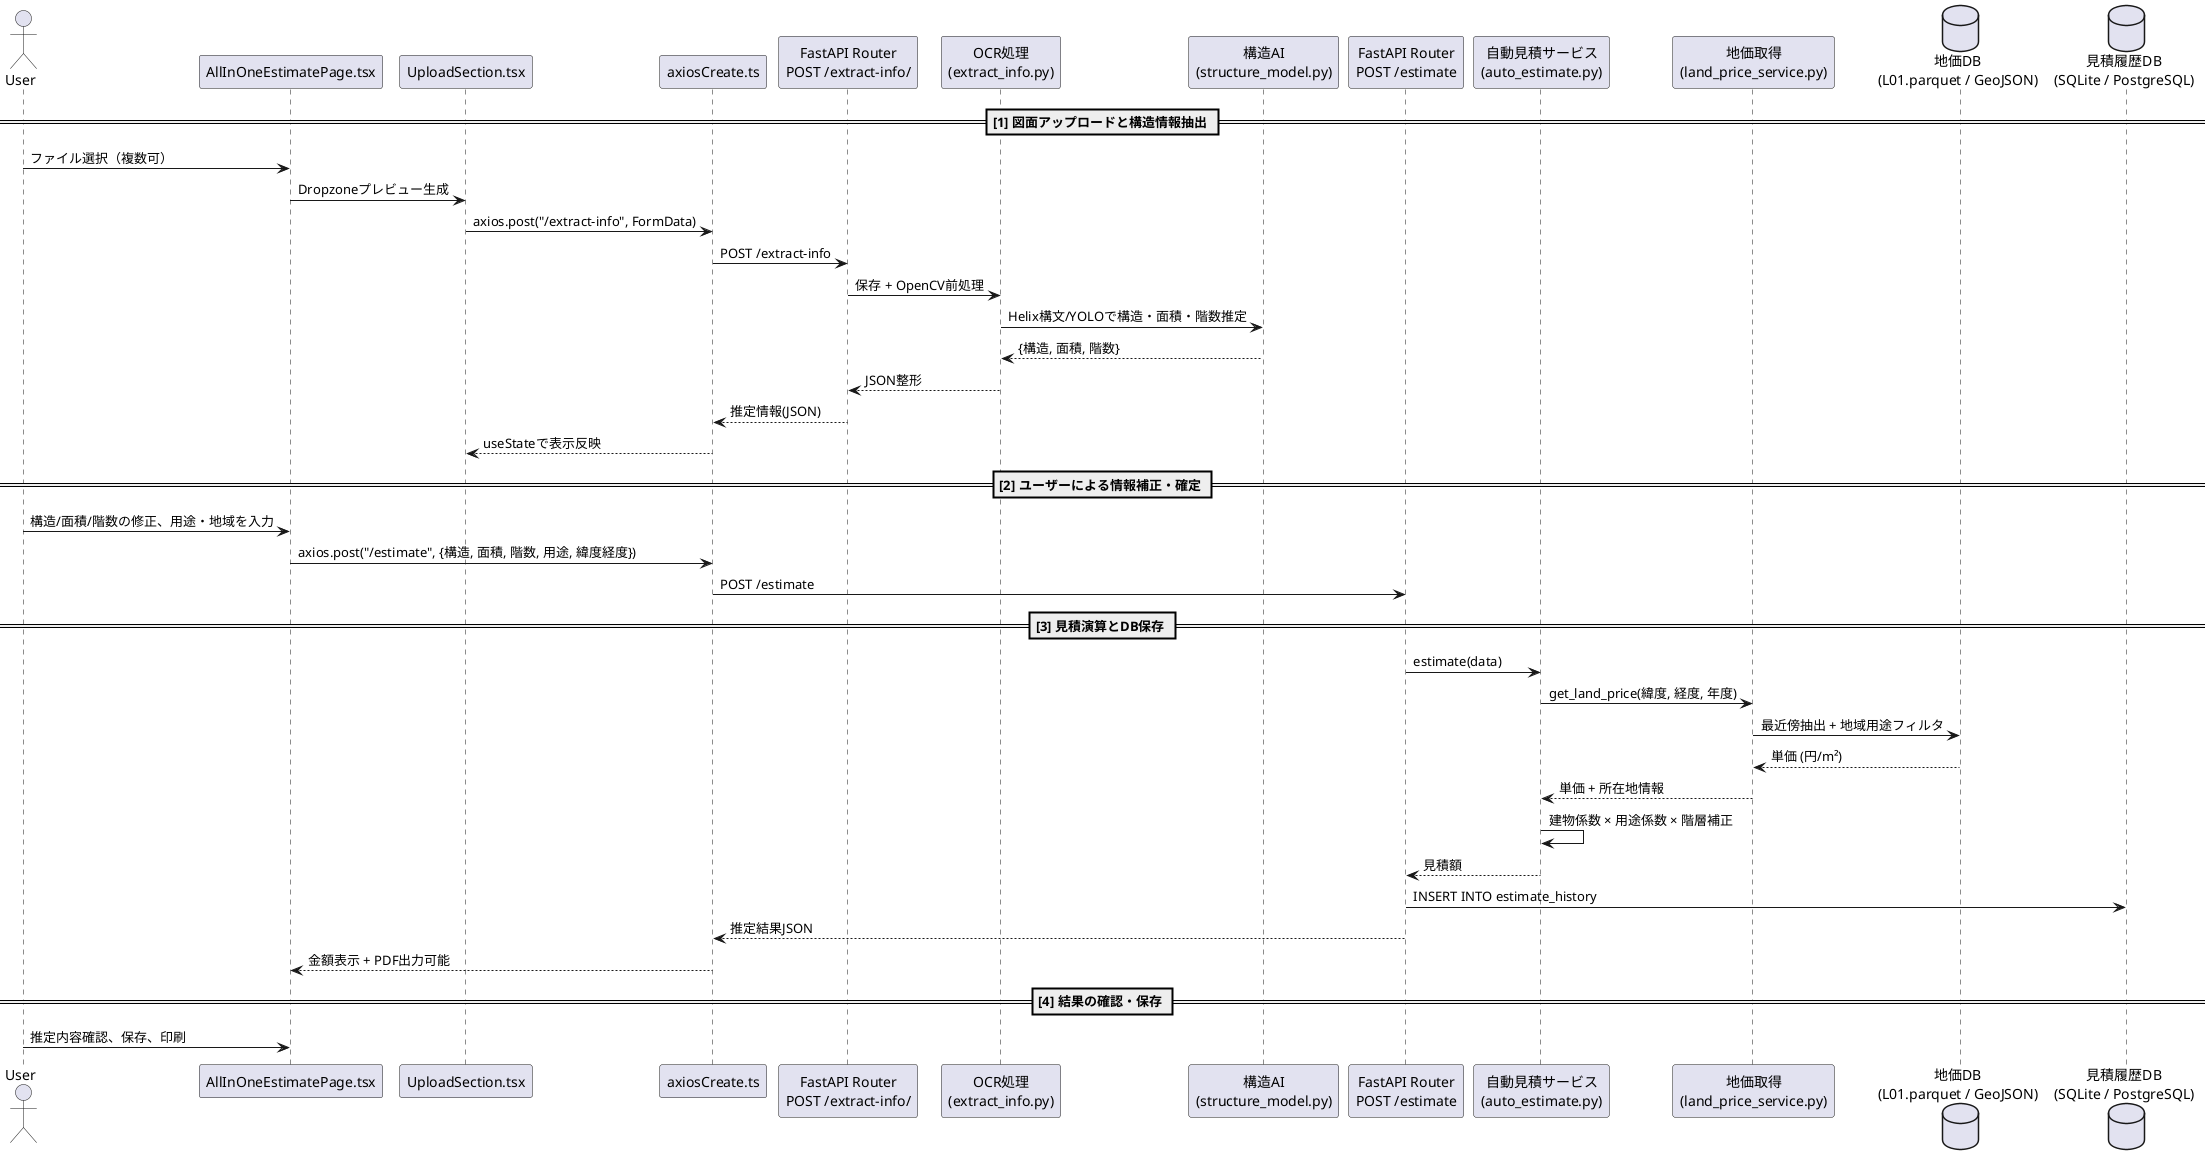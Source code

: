 
@startuml sequence

actor User
participant "AllInOneEstimatePage.tsx" as Page
participant "UploadSection.tsx" as Upload
participant "axiosCreate.ts" as Axios

participant "FastAPI Router\nPOST /extract-info/" as ExtractAPI
participant "OCR処理\n(extract_info.py)" as OCR
participant "構造AI\n(structure_model.py)" as AI

participant "FastAPI Router\nPOST /estimate" as EstimateAPI
participant "自動見積サービス\n(auto_estimate.py)" as Estimator
participant "地価取得\n(land_price_service.py)" as LandPrice

database "地価DB\n(L01.parquet / GeoJSON)" as GeoDB
database "見積履歴DB\n(SQLite / PostgreSQL)" as HistoryDB

== [1] 図面アップロードと構造情報抽出 ==
User -> Page : ファイル選択（複数可）
Page -> Upload : Dropzoneプレビュー生成
Upload -> Axios : axios.post("/extract-info", FormData)
Axios -> ExtractAPI : POST /extract-info
ExtractAPI -> OCR : 保存 + OpenCV前処理
OCR -> AI : Helix構文/YOLOで構造・面積・階数推定
AI --> OCR : {構造, 面積, 階数}
OCR --> ExtractAPI : JSON整形
ExtractAPI --> Axios : 推定情報(JSON)
Axios --> Upload : useStateで表示反映

== [2] ユーザーによる情報補正・確定 ==
User -> Page : 構造/面積/階数の修正、用途・地域を入力
Page -> Axios : axios.post("/estimate", {構造, 面積, 階数, 用途, 緯度経度})
Axios -> EstimateAPI : POST /estimate

== [3] 見積演算とDB保存 ==
EstimateAPI -> Estimator : estimate(data)
Estimator -> LandPrice : get_land_price(緯度, 経度, 年度)
LandPrice -> GeoDB : 最近傍抽出 + 地域用途フィルタ
GeoDB --> LandPrice : 単価 (円/m²)
LandPrice --> Estimator : 単価 + 所在地情報
Estimator -> Estimator : 建物係数 × 用途係数 × 階層補正
Estimator --> EstimateAPI : 見積額
EstimateAPI -> HistoryDB : INSERT INTO estimate_history
EstimateAPI --> Axios : 推定結果JSON
Axios --> Page : 金額表示 + PDF出力可能

== [4] 結果の確認・保存 ==
User -> Page : 推定内容確認、保存、印刷
@enduml


アップロード　ユーザーが建物図面（PDF/JPEGなど）をアップロード
OCR・構造推定　Tesseract + AIで階数・構造・面積を画像から自動抽出
ユーザー修正入力　必要に応じて UI で手動修正（例：階数や構造の再選択）
推定処理　FastAPIが受け取り、サービス層で地価情報と構造単価を組み合わせて計算
結果表示　推定結果がフロントエンドに返り、React側で表示

明示したルーティング
概要　OCR+構造推定
POST /extract-info/　画像アップロード＋構造解析
建設費推定　POST /estimate 地価取得＋構造・用途から見積計算
履歴保存　estimate_history 推定内容をDBに記録